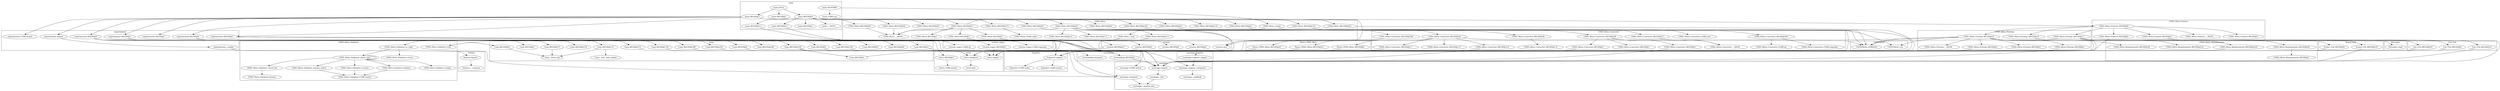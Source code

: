 digraph {
graph [overlap=false]
subgraph cluster_Parse_CPAN_Meta {
	label="Parse::CPAN::Meta";
	"Parse::CPAN::Meta::BEGIN@47";
	"Parse::CPAN::Meta::BEGIN@9";
	"Parse::CPAN::Meta::BEGIN@10";
}
subgraph cluster_warnings {
	label="warnings";
	"warnings::_mkMask";
	"warnings::register_categories";
	"warnings::_expand_bits";
	"warnings::import";
	"warnings::unimport";
	"warnings::CORE:match";
	"warnings::_bits";
}
subgraph cluster_Exporter {
	label="Exporter";
	"Exporter::import";
	"Exporter::CORE:subst";
	"Exporter::CORE:match";
}
subgraph cluster_warnings_register {
	label="warnings::register";
	"warnings::register::import";
}
subgraph cluster_CPAN_Meta_Requirements {
	label="CPAN::Meta::Requirements";
	"CPAN::Meta::Requirements::BEGIN@229";
	"CPAN::Meta::Requirements::BEGIN@44";
	"CPAN::Meta::Requirements::BEGIN@214";
	"CPAN::Meta::Requirements::BEGIN@1";
	"CPAN::Meta::Requirements::BEGIN@36";
}
subgraph cluster_strict {
	label="strict";
	"strict::BEGIN@7";
	"strict::unimport";
	"strict::import";
	"strict::bits";
	"strict::CORE:match";
}
subgraph cluster_CPAN_Meta_Prereqs {
	label="CPAN::Meta::Prereqs";
	"CPAN::Meta::Prereqs::BEGIN@18";
	"CPAN::Meta::Prereqs::__ANON__";
	"CPAN::Meta::Prereqs::BEGIN@16";
	"CPAN::Meta::Prereqs::BEGIN@2";
	"CPAN::Meta::Prereqs::BEGIN@1";
	"CPAN::Meta::Prereqs::BEGIN@3";
	"CPAN::Meta::Prereqs::BEGIN@17";
}
subgraph cluster_Scalar_Util {
	label="Scalar::Util";
	"Scalar::Util::BEGIN@10";
	"Scalar::Util::BEGIN@9";
}
subgraph cluster_overloading {
	label="overloading";
	"overloading::BEGIN@2";
	"overloading::unimport";
}
subgraph cluster_main {
	label="main";
	"main::CORE:say";
	"main::BEGIN@2";
	"main::BEGIN@3";
	"main::BEGIN@3.2";
	"main::BEGIN@2.1";
	"main::NULL";
	"main::BEGIN@4";
	"main::BEGIN@1";
	"main::__ANON__";
	"main::RUNTIME";
}
subgraph cluster_CPAN_Meta_Validator {
	label="CPAN::Meta::Validator";
	"CPAN::Meta::Validator::CORE:match";
	"CPAN::Meta::Validator::new";
	"CPAN::Meta::Validator::is_valid";
	"CPAN::Meta::Validator::check_list";
	"CPAN::Meta::Validator::license";
	"CPAN::Meta::Validator::check_map";
	"CPAN::Meta::Validator::boolean";
	"CPAN::Meta::Validator::release_status";
	"CPAN::Meta::Validator::version";
	"CPAN::Meta::Validator::string";
	"CPAN::Meta::Validator::errors";
}
subgraph cluster_experimental {
	label="experimental";
	"experimental::CORE:match";
	"experimental::BEGIN@8";
	"experimental::BEGIN@3";
	"experimental::import";
	"experimental::BEGIN@7";
	"experimental::_enable";
	"experimental::BEGIN@4";
	"experimental::BEGIN@5";
}
subgraph cluster_Carp {
	label="Carp";
	"Carp::BEGIN@730";
	"Carp::BEGIN@49";
	"Carp::BEGIN@95";
	"Carp::BEGIN@1";
	"Carp::BEGIN@137";
	"Carp::BEGIN@169";
	"Carp::BEGIN@6";
	"Carp::_fetch_sub";
	"Carp::BEGIN@296";
	"Carp::BEGIN@256";
	"Carp::BEGIN@188";
	"Carp::BEGIN@73";
	"Carp::BEGIN@4";
	"Carp::BEGIN@5";
	"Carp::BEGIN@751";
	"Carp::BEGIN@574";
	"Carp::BEGIN@744";
	"Carp::BEGIN@3";
	"Carp::_univ_mod_loaded";
	"Carp::BEGIN@61";
}
subgraph cluster_version {
	label="version";
	"version::BEGIN@4";
	"version::BEGIN@27";
	"version::new";
	"version::BEGIN@5";
	"version::BEGIN@6";
}
subgraph cluster_CPAN_Meta_Feature {
	label="CPAN::Meta::Feature";
	"CPAN::Meta::Feature::BEGIN@8";
	"CPAN::Meta::Feature::BEGIN@3";
	"CPAN::Meta::Feature::BEGIN@2";
	"CPAN::Meta::Feature::__ANON__";
	"CPAN::Meta::Feature::BEGIN@1";
}
subgraph cluster_CPAN_Meta {
	label="CPAN::Meta";
	"CPAN::Meta::_new";
	"CPAN::Meta::BEGIN@56";
	"CPAN::Meta::BEGIN@151";
	"CPAN::Meta::CORE:subst";
	"CPAN::Meta::BEGIN@114";
	"CPAN::Meta::BEGIN@61";
	"CPAN::Meta::BEGIN@1";
	"CPAN::Meta::BEGIN@60";
	"CPAN::Meta::BEGIN@82";
	"CPAN::Meta::BEGIN@3.5";
	"CPAN::Meta::__ANON__";
	"CPAN::Meta::BEGIN@162";
	"CPAN::Meta::BEGIN@57";
	"CPAN::Meta::BEGIN@93";
	"CPAN::Meta::BEGIN@3";
	"CPAN::Meta::BEGIN@59";
	"CPAN::Meta::BEGIN@2.4";
	"CPAN::Meta::BEGIN@121";
	"CPAN::Meta::BEGIN@63";
	"CPAN::Meta::BEGIN@58";
	"CPAN::Meta::BEGIN@2";
	"CPAN::Meta::create";
	"CPAN::Meta::BEGIN@1.3";
	"CPAN::Meta::BEGIN@625";
}
subgraph cluster_XSLoader {
	label="XSLoader";
	"XSLoader::load";
}
subgraph cluster_CPAN_Meta_Converter {
	label="CPAN::Meta::Converter";
	"CPAN::Meta::Converter::BEGIN@27";
	"CPAN::Meta::Converter::CORE:sort";
	"CPAN::Meta::Converter::BEGIN@491";
	"CPAN::Meta::Converter::CORE:qr";
	"CPAN::Meta::Converter::BEGIN@28";
	"CPAN::Meta::Converter::BEGIN@36";
	"CPAN::Meta::Converter::BEGIN@3.8";
	"CPAN::Meta::Converter::BEGIN@2";
	"CPAN::Meta::Converter::BEGIN@2.7";
	"CPAN::Meta::Converter::BEGIN@3";
	"CPAN::Meta::Converter::BEGIN@506";
	"CPAN::Meta::Converter::BEGIN@1.6";
	"CPAN::Meta::Converter::BEGIN@1";
	"CPAN::Meta::Converter::BEGIN@1.9";
	"CPAN::Meta::Converter::CORE:regcomp";
	"CPAN::Meta::Converter::BEGIN@26";
	"CPAN::Meta::Converter::__ANON__";
}
subgraph cluster_UNIVERSAL {
	label="UNIVERSAL";
	"UNIVERSAL::VERSION";
	"UNIVERSAL::can";
}
subgraph cluster_version_regex {
	label="version::regex";
	"version::regex::CORE:regcomp";
	"version::regex::BEGIN@3";
	"version::regex::CORE:qr";
}
subgraph cluster_feature {
	label="feature";
	"feature::__common";
	"feature::import";
}
subgraph cluster_List_Util {
	label="List::Util";
	"List::Util::BEGIN@9";
	"List::Util::BEGIN@10";
	"List::Util::BEGIN@35";
}
"CPAN::Meta::Converter::BEGIN@491" -> "CPAN::Meta::Converter::CORE:qr";
"experimental::import" -> "experimental::_enable";
"main::BEGIN@3" -> "experimental::BEGIN@5";
"strict::BEGIN@7" -> "strict::CORE:match";
"main::NULL" -> "main::BEGIN@3";
"experimental::BEGIN@5" -> "version::regex::BEGIN@3";
"CPAN::Meta::Converter::BEGIN@28" -> "Parse::CPAN::Meta::BEGIN@47";
"CPAN::Meta::Converter::BEGIN@28" -> "CPAN::Meta::Converter::BEGIN@2.7";
"main::BEGIN@4" -> "CPAN::Meta::BEGIN@59";
"main::BEGIN@3" -> "experimental::BEGIN@3";
"CPAN::Meta::BEGIN@59" -> "CPAN::Meta::Converter::BEGIN@36";
"main::BEGIN@4" -> "main::BEGIN@1";
"CPAN::Meta::BEGIN@59" -> "CPAN::Meta::Converter::BEGIN@506";
"experimental::BEGIN@8" -> "Carp::BEGIN@730";
"CPAN::Meta::BEGIN@57" -> "CPAN::Meta::BEGIN@3";
"Carp::BEGIN@256" -> "strict::unimport";
"Carp::BEGIN@188" -> "strict::unimport";
"CPAN::Meta::BEGIN@625" -> "strict::unimport";
"CPAN::Meta::BEGIN@162" -> "strict::unimport";
"Carp::BEGIN@751" -> "strict::unimport";
"Parse::CPAN::Meta::BEGIN@47" -> "strict::unimport";
"CPAN::Meta::BEGIN@121" -> "strict::unimport";
"CPAN::Meta::Requirements::BEGIN@229" -> "strict::unimport";
"Carp::BEGIN@730" -> "strict::unimport";
"CPAN::Meta::Converter::BEGIN@506" -> "strict::unimport";
"List::Util::BEGIN@35" -> "strict::unimport";
"CPAN::Meta::BEGIN@93" -> "strict::unimport";
"version::BEGIN@27" -> "strict::unimport";
"CPAN::Meta::Prereqs::BEGIN@17" -> "Exporter::import";
"Parse::CPAN::Meta::BEGIN@10" -> "Exporter::import";
"CPAN::Meta::BEGIN@56" -> "Exporter::import";
"experimental::BEGIN@8" -> "Exporter::import";
"CPAN::Meta::Prereqs::BEGIN@16" -> "Exporter::import";
"Parse::CPAN::Meta::BEGIN@9" -> "Exporter::import";
"CPAN::Meta::Feature::BEGIN@8" -> "CPAN::Meta::Feature::BEGIN@1";
"CPAN::Meta::Prereqs::BEGIN@17" -> "Scalar::Util::BEGIN@10";
"CPAN::Meta::BEGIN@59" -> "CPAN::Meta::Converter::BEGIN@26";
"CPAN::Meta::BEGIN@57" -> "CPAN::Meta::Feature::BEGIN@8";
"CPAN::Meta::Validator::check_map" -> "CPAN::Meta::Validator::version";
"main::BEGIN@3" -> "experimental::BEGIN@7";
"main::BEGIN@4" -> "CPAN::Meta::BEGIN@57";
"experimental::BEGIN@8" -> "Carp::BEGIN@5";
"CPAN::Meta::Validator::is_valid" -> "CPAN::Meta::Validator::errors";
"CPAN::Meta::BEGIN@59" -> "CPAN::Meta::Converter::BEGIN@491";
"experimental::BEGIN@8" -> "Carp::BEGIN@188";
"warnings::_bits" -> "warnings::_expand_bits";
"warnings::unimport" -> "warnings::_expand_bits";
"experimental::BEGIN@8" -> "Carp::BEGIN@574";
"CPAN::Meta::Converter::BEGIN@26" -> "CPAN::Meta::Converter::BEGIN@2";
"Carp::BEGIN@137" -> "Carp::_univ_mod_loaded";
"warnings::register_categories" -> "warnings::_mkMask";
"CPAN::Meta::Prereqs::BEGIN@17" -> "List::Util::BEGIN@10";
"CPAN::Meta::BEGIN@59" -> "CPAN::Meta::BEGIN@3.5";
"CPAN::Meta::Validator::check_map" -> "CPAN::Meta::Validator::check_map";
"CPAN::Meta::Validator::is_valid" -> "CPAN::Meta::Validator::check_map";
"main::BEGIN@4" -> "CPAN::Meta::BEGIN@82";
"main::BEGIN@4" -> "CPAN::Meta::BEGIN@114";
"CPAN::Meta::Prereqs::BEGIN@18" -> "CPAN::Meta::Requirements::BEGIN@36";
"CPAN::Meta::Prereqs::BEGIN@18" -> "UNIVERSAL::can";
"CPAN::Meta::BEGIN@59" -> "UNIVERSAL::can";
"CPAN::Meta::create" -> "CPAN::Meta::_new";
"experimental::BEGIN@8" -> "Carp::BEGIN@137";
"experimental::BEGIN@3" -> "strict::BEGIN@7";
"main::BEGIN@4" -> "main::BEGIN@3.2";
"experimental::BEGIN@5" -> "version::BEGIN@27";
"CPAN::Meta::Validator::boolean" -> "CPAN::Meta::Validator::CORE:match";
"CPAN::Meta::Validator::version" -> "CPAN::Meta::Validator::CORE:match";
"CPAN::Meta::Validator::release_status" -> "CPAN::Meta::Validator::CORE:match";
"CPAN::Meta::_new" -> "CPAN::Meta::Validator::new";
"CPAN::Meta::_new" -> "CPAN::Meta::Validator::is_valid";
"Carp::BEGIN@61" -> "Carp::_fetch_sub";
"Carp::BEGIN@73" -> "Carp::_fetch_sub";
"Carp::BEGIN@137" -> "Carp::_fetch_sub";
"experimental::BEGIN@5" -> "version::BEGIN@5";
"experimental::BEGIN@5" -> "version::regex::CORE:qr";
"main::RUNTIME" -> "CPAN::Meta::create";
"experimental::BEGIN@8" -> "Carp::BEGIN@73";
"Carp::BEGIN@169" -> "overloading::BEGIN@2";
"CPAN::Meta::Converter::BEGIN@28" -> "Parse::CPAN::Meta::BEGIN@9";
"CPAN::Meta::Feature::BEGIN@8" -> "CPAN::Meta::Prereqs::BEGIN@18";
"CPAN::Meta::Feature::BEGIN@8" -> "CPAN::Meta::Prereqs::BEGIN@16";
"CPAN::Meta::BEGIN@59" -> "CPAN::Meta::BEGIN@2.4";
"CPAN::Meta::Feature::BEGIN@8" -> "CPAN::Meta::Feature::BEGIN@3";
"CPAN::Meta::Converter::BEGIN@28" -> "CPAN::Meta::Converter::BEGIN@3.8";
"CPAN::Meta::Converter::BEGIN@28" -> "CPAN::Meta::Converter::BEGIN@1.6";
"main::BEGIN@3" -> "experimental::import";
"Carp::BEGIN@744" -> "warnings::unimport";
"Carp::BEGIN@6" -> "warnings::unimport";
"experimental::_enable" -> "warnings::unimport";
"Scalar::Util::BEGIN@10" -> "warnings::import";
"main::BEGIN@3.2" -> "warnings::import";
"CPAN::Meta::Prereqs::BEGIN@3" -> "warnings::import";
"experimental::BEGIN@4" -> "warnings::import";
"CPAN::Meta::Converter::BEGIN@3" -> "warnings::import";
"CPAN::Meta::BEGIN@3" -> "warnings::import";
"CPAN::Meta::Converter::BEGIN@3.8" -> "warnings::import";
"CPAN::Meta::Feature::BEGIN@3" -> "warnings::import";
"List::Util::BEGIN@10" -> "warnings::import";
"CPAN::Meta::BEGIN@3.5" -> "warnings::import";
"Carp::BEGIN@5" -> "warnings::import";
"overloading::BEGIN@2" -> "warnings::import";
"CPAN::Meta::Prereqs::BEGIN@18" -> "CPAN::Meta::Prereqs::BEGIN@3";
"experimental::BEGIN@5" -> "version::BEGIN@4";
"CPAN::Meta::Converter::BEGIN@26" -> "CPAN::Meta::Converter::__ANON__";
"CPAN::Meta::Converter::BEGIN@27" -> "CPAN::Meta::Converter::__ANON__";
"CPAN::Meta::Prereqs::BEGIN@18" -> "CPAN::Meta::Prereqs::BEGIN@1";
"main::NULL" -> "main::BEGIN@4";
"CPAN::Meta::Validator::check_map" -> "CPAN::Meta::Validator::release_status";
"CPAN::Meta::Prereqs::BEGIN@17" -> "Scalar::Util::BEGIN@9";
"CPAN::Meta::Prereqs::BEGIN@17" -> "List::Util::BEGIN@35";
"Carp::BEGIN@1" -> "overloading::unimport";
"Exporter::import" -> "Exporter::CORE:subst";
"CPAN::Meta::Prereqs::BEGIN@17" -> "List::Util::BEGIN@9";
"main::NULL" -> "main::BEGIN@2";
"CPAN::Meta::Prereqs::BEGIN@18" -> "CPAN::Meta::Prereqs::__ANON__";
"experimental::BEGIN@8" -> "Carp::BEGIN@296";
"CPAN::Meta::Converter::BEGIN@491" -> "CPAN::Meta::Converter::CORE:regcomp";
"CPAN::Meta::BEGIN@59" -> "CPAN::Meta::BEGIN@1.3";
"CPAN::Meta::BEGIN@59" -> "CPAN::Meta::Converter::BEGIN@27";
"Carp::BEGIN@4" -> "strict::import";
"CPAN::Meta::BEGIN@2" -> "strict::import";
"experimental::BEGIN@3" -> "strict::import";
"main::BEGIN@2.1" -> "strict::import";
"CPAN::Meta::Converter::BEGIN@2.7" -> "strict::import";
"CPAN::Meta::BEGIN@2.4" -> "strict::import";
"version::regex::BEGIN@3" -> "strict::import";
"CPAN::Meta::Converter::BEGIN@2" -> "strict::import";
"Scalar::Util::BEGIN@9" -> "strict::import";
"CPAN::Meta::Feature::BEGIN@2" -> "strict::import";
"CPAN::Meta::Prereqs::BEGIN@2" -> "strict::import";
"version::BEGIN@5" -> "strict::import";
"List::Util::BEGIN@9" -> "strict::import";
"experimental::BEGIN@5" -> "version::regex::CORE:regcomp";
"CPAN::Meta::Feature::BEGIN@8" -> "CPAN::Meta::Feature::__ANON__";
"experimental::BEGIN@8" -> "Carp::BEGIN@751";
"main::RUNTIME" -> "main::CORE:say";
"main::BEGIN@4" -> "CPAN::Meta::BEGIN@121";
"strict::unimport" -> "strict::bits";
"Exporter::import" -> "Exporter::CORE:match";
"CPAN::Meta::Converter::BEGIN@26" -> "CPAN::Meta::Converter::BEGIN@3";
"main::BEGIN@4" -> "CPAN::Meta::BEGIN@93";
"experimental::BEGIN@5" -> "version::BEGIN@6";
"experimental::BEGIN@8" -> "Carp::BEGIN@4";
"CPAN::Meta::BEGIN@59" -> "CPAN::Meta::Converter::CORE:sort";
"CPAN::Meta::Validator::check_list" -> "CPAN::Meta::Validator::license";
"CPAN::Meta::Prereqs::BEGIN@18" -> "CPAN::Meta::Requirements::BEGIN@229";
"experimental::BEGIN@8" -> "Carp::BEGIN@61";
"CPAN::Meta::BEGIN@57" -> "CPAN::Meta::BEGIN@1";
"main::BEGIN@4" -> "CPAN::Meta::BEGIN@60";
"main::BEGIN@3" -> "experimental::BEGIN@4";
"CPAN::Meta::Prereqs::BEGIN@18" -> "CPAN::Meta::Requirements::BEGIN@44";
"CPAN::Meta::Validator::check_map" -> "CPAN::Meta::Validator::check_list";
"main::BEGIN@4" -> "CPAN::Meta::BEGIN@56";
"main::BEGIN@3" -> "experimental::CORE:match";
"CPAN::Meta::BEGIN@151" -> "CPAN::Meta::CORE:subst";
"CPAN::Meta::Feature::BEGIN@8" -> "CPAN::Meta::Prereqs::BEGIN@17";
"experimental::BEGIN@8" -> "Carp::BEGIN@6";
"experimental::_enable" -> "feature::import";
"main::BEGIN@4" -> "CPAN::Meta::BEGIN@151";
"feature::import" -> "feature::__common";
"CPAN::Meta::BEGIN@57" -> "CPAN::Meta::BEGIN@2";
"experimental::BEGIN@4" -> "warnings::CORE:match";
"CPAN::Meta::Validator::check_map" -> "CPAN::Meta::Validator::boolean";
"main::BEGIN@4" -> "CPAN::Meta::BEGIN@58";
"main::BEGIN@4" -> "CPAN::Meta::BEGIN@625";
"main::BEGIN@3" -> "experimental::BEGIN@8";
"CPAN::Meta::Prereqs::BEGIN@17" -> "XSLoader::load";
"experimental::BEGIN@8" -> "Carp::BEGIN@3";
"main::BEGIN@4" -> "main::BEGIN@2.1";
"main::BEGIN@4" -> "CPAN::Meta::BEGIN@63";
"experimental::BEGIN@8" -> "Carp::BEGIN@49";
"CPAN::Meta::Converter::BEGIN@26" -> "CPAN::Meta::Converter::BEGIN@1";
"CPAN::Meta::Feature::BEGIN@8" -> "CPAN::Meta::Feature::BEGIN@2";
"Carp::BEGIN@169" -> "Carp::BEGIN@1";
"experimental::BEGIN@8" -> "Carp::BEGIN@169";
"CPAN::Meta::Converter::BEGIN@36" -> "CPAN::Meta::Converter::BEGIN@1.9";
"CPAN::Meta::Converter::BEGIN@28" -> "Parse::CPAN::Meta::BEGIN@10";
"CPAN::Meta::Prereqs::BEGIN@18" -> "version::new";
"main::BEGIN@3" -> "version::new";
"CPAN::Meta::BEGIN@59" -> "CPAN::Meta::Converter::BEGIN@28";
"main::BEGIN@4" -> "CPAN::Meta::BEGIN@162";
"CPAN::Meta::Validator::check_map" -> "CPAN::Meta::Validator::string";
"experimental::BEGIN@8" -> "Carp::BEGIN@256";
"CPAN::Meta::BEGIN@57" -> "CPAN::Meta::__ANON__";
"CPAN::Meta::BEGIN@58" -> "CPAN::Meta::__ANON__";
"CPAN::Meta::BEGIN@59" -> "CPAN::Meta::__ANON__";
"CPAN::Meta::BEGIN@60" -> "CPAN::Meta::__ANON__";
"CPAN::Meta::Requirements::BEGIN@44" -> "CPAN::Meta::Requirements::BEGIN@1";
"CPAN::Meta::Prereqs::BEGIN@18" -> "CPAN::Meta::Requirements::BEGIN@214";
"version::BEGIN@6" -> "warnings::register::import";
"experimental::BEGIN@8" -> "Carp::BEGIN@744";
"CPAN::Meta::Prereqs::BEGIN@17" -> "UNIVERSAL::VERSION";
"CPAN::Meta::create" -> "UNIVERSAL::VERSION";
"CPAN::Meta::Converter::BEGIN@28" -> "UNIVERSAL::VERSION";
"CPAN::Meta::Prereqs::BEGIN@18" -> "UNIVERSAL::VERSION";
"CPAN::Meta::BEGIN@61" -> "UNIVERSAL::VERSION";
"warnings::import" -> "warnings::_bits";
"main::BEGIN@4" -> "main::__ANON__";
"main::BEGIN@4" -> "CPAN::Meta::BEGIN@61";
"experimental::BEGIN@8" -> "Carp::BEGIN@95";
"experimental::BEGIN@5" -> "warnings::register_categories";
"warnings::register::import" -> "warnings::register_categories";
"CPAN::Meta::Prereqs::BEGIN@18" -> "CPAN::Meta::Prereqs::BEGIN@2";
}
